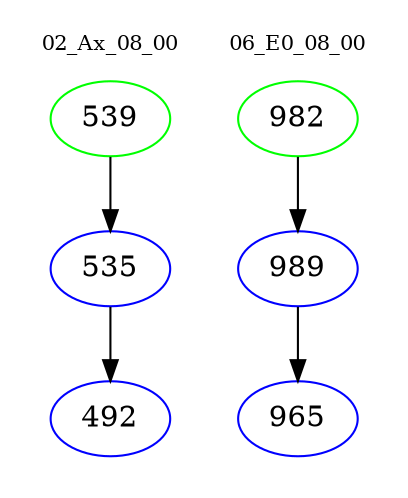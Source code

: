 digraph{
subgraph cluster_0 {
color = white
label = "02_Ax_08_00";
fontsize=10;
T0_539 [label="539", color="green"]
T0_539 -> T0_535 [color="black"]
T0_535 [label="535", color="blue"]
T0_535 -> T0_492 [color="black"]
T0_492 [label="492", color="blue"]
}
subgraph cluster_1 {
color = white
label = "06_E0_08_00";
fontsize=10;
T1_982 [label="982", color="green"]
T1_982 -> T1_989 [color="black"]
T1_989 [label="989", color="blue"]
T1_989 -> T1_965 [color="black"]
T1_965 [label="965", color="blue"]
}
}
